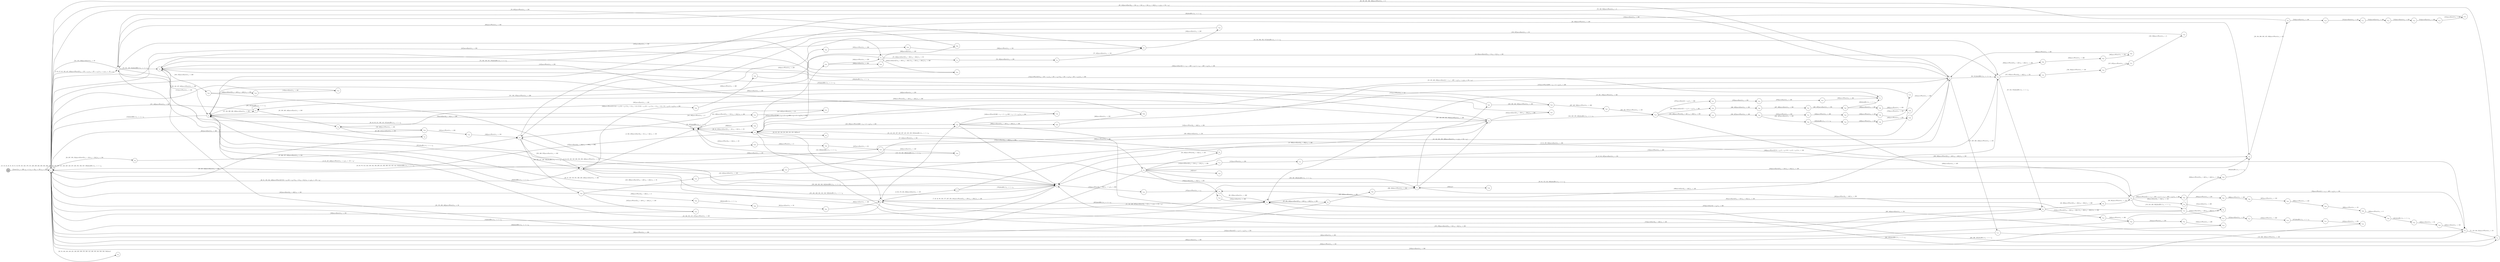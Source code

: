 digraph EFSM{
  graph [rankdir="LR", fontname="Latin Modern Math"];
  node [color="black", fillcolor="white", shape="circle", style="filled", fontname="Latin Modern Math"];
  edge [fontname="Latin Modern Math"];

  s0[fillcolor="gray", label=<s<sub>0</sub>>];
  s1[label=<s<sub>1</sub>>];
  s2[label=<s<sub>2</sub>>];
  s3[label=<s<sub>3</sub>>];
  s4[label=<s<sub>4</sub>>];
  s5[label=<s<sub>5</sub>>];
  s6[label=<s<sub>6</sub>>];
  s7[label=<s<sub>7</sub>>];
  s8[label=<s<sub>8</sub>>];
  s9[label=<s<sub>9</sub>>];
  s10[label=<s<sub>10</sub>>];
  s11[label=<s<sub>11</sub>>];
  s12[label=<s<sub>12</sub>>];
  s17[label=<s<sub>17</sub>>];
  s18[label=<s<sub>18</sub>>];
  s19[label=<s<sub>19</sub>>];
  s26[label=<s<sub>26</sub>>];
  s27[label=<s<sub>27</sub>>];
  s28[label=<s<sub>28</sub>>];
  s29[label=<s<sub>29</sub>>];
  s32[label=<s<sub>32</sub>>];
  s40[label=<s<sub>40</sub>>];
  s47[label=<s<sub>47</sub>>];
  s48[label=<s<sub>48</sub>>];
  s49[label=<s<sub>49</sub>>];
  s55[label=<s<sub>55</sub>>];
  s56[label=<s<sub>56</sub>>];
  s59[label=<s<sub>59</sub>>];
  s60[label=<s<sub>60</sub>>];
  s61[label=<s<sub>61</sub>>];
  s64[label=<s<sub>64</sub>>];
  s67[label=<s<sub>67</sub>>];
  s68[label=<s<sub>68</sub>>];
  s70[label=<s<sub>70</sub>>];
  s71[label=<s<sub>71</sub>>];
  s74[label=<s<sub>74</sub>>];
  s75[label=<s<sub>75</sub>>];
  s76[label=<s<sub>76</sub>>];
  s77[label=<s<sub>77</sub>>];
  s95[label=<s<sub>95</sub>>];
  s97[label=<s<sub>97</sub>>];
  s106[label=<s<sub>106</sub>>];
  s108[label=<s<sub>108</sub>>];
  s109[label=<s<sub>109</sub>>];
  s110[label=<s<sub>110</sub>>];
  s114[label=<s<sub>114</sub>>];
  s115[label=<s<sub>115</sub>>];
  s117[label=<s<sub>117</sub>>];
  s126[label=<s<sub>126</sub>>];
  s146[label=<s<sub>146</sub>>];
  s155[label=<s<sub>155</sub>>];
  s156[label=<s<sub>156</sub>>];
  s157[label=<s<sub>157</sub>>];
  s158[label=<s<sub>158</sub>>];
  s160[label=<s<sub>160</sub>>];
  s164[label=<s<sub>164</sub>>];
  s165[label=<s<sub>165</sub>>];
  s166[label=<s<sub>166</sub>>];
  s167[label=<s<sub>167</sub>>];
  s168[label=<s<sub>168</sub>>];
  s169[label=<s<sub>169</sub>>];
  s170[label=<s<sub>170</sub>>];
  s173[label=<s<sub>173</sub>>];
  s184[label=<s<sub>184</sub>>];
  s190[label=<s<sub>190</sub>>];
  s191[label=<s<sub>191</sub>>];
  s199[label=<s<sub>199</sub>>];
  s205[label=<s<sub>205</sub>>];
  s207[label=<s<sub>207</sub>>];
  s214[label=<s<sub>214</sub>>];
  s215[label=<s<sub>215</sub>>];
  s216[label=<s<sub>216</sub>>];
  s217[label=<s<sub>217</sub>>];
  s218[label=<s<sub>218</sub>>];
  s228[label=<s<sub>228</sub>>];
  s233[label=<s<sub>233</sub>>];
  s245[label=<s<sub>245</sub>>];
  s246[label=<s<sub>246</sub>>];
  s247[label=<s<sub>247</sub>>];
  s248[label=<s<sub>248</sub>>];
  s277[label=<s<sub>277</sub>>];
  s278[label=<s<sub>278</sub>>];
  s279[label=<s<sub>279</sub>>];
  s287[label=<s<sub>287</sub>>];
  s299[label=<s<sub>299</sub>>];
  s300[label=<s<sub>300</sub>>];
  s303[label=<s<sub>303</sub>>];
  s304[label=<s<sub>304</sub>>];
  s305[label=<s<sub>305</sub>>];
  s316[label=<s<sub>316</sub>>];
  s326[label=<s<sub>326</sub>>];
  s332[label=<s<sub>332</sub>>];
  s333[label=<s<sub>333</sub>>];
  s334[label=<s<sub>334</sub>>];
  s335[label=<s<sub>335</sub>>];
  s347[label=<s<sub>347</sub>>];
  s359[label=<s<sub>359</sub>>];
  s360[label=<s<sub>360</sub>>];
  s361[label=<s<sub>361</sub>>];
  s383[label=<s<sub>383</sub>>];
  s389[label=<s<sub>389</sub>>];
  s390[label=<s<sub>390</sub>>];
  s394[label=<s<sub>394</sub>>];
  s395[label=<s<sub>395</sub>>];
  s396[label=<s<sub>396</sub>>];
  s397[label=<s<sub>397</sub>>];
  s398[label=<s<sub>398</sub>>];
  s399[label=<s<sub>399</sub>>];
  s400[label=<s<sub>400</sub>>];
  s401[label=<s<sub>401</sub>>];
  s402[label=<s<sub>402</sub>>];
  s414[label=<s<sub>414</sub>>];
  s415[label=<s<sub>415</sub>>];
  s418[label=<s<sub>418</sub>>];
  s419[label=<s<sub>419</sub>>];
  s421[label=<s<sub>421</sub>>];
  s428[label=<s<sub>428</sub>>];
  s429[label=<s<sub>429</sub>>];
  s430[label=<s<sub>430</sub>>];
  s446[label=<s<sub>446</sub>>];
  s465[label=<s<sub>465</sub>>];
  s466[label=<s<sub>466</sub>>];
  s467[label=<s<sub>467</sub>>];
  s468[label=<s<sub>468</sub>>];
  s474[label=<s<sub>474</sub>>];
  s498[label=<s<sub>498</sub>>];
  s499[label=<s<sub>499</sub>>];
  s510[label=<s<sub>510</sub>>];
  s511[label=<s<sub>511</sub>>];
  s512[label=<s<sub>512</sub>>];
  s513[label=<s<sub>513</sub>>];
  s514[label=<s<sub>514</sub>>];
  s515[label=<s<sub>515</sub>>];
  s519[label=<s<sub>519</sub>>];
  s520[label=<s<sub>520</sub>>];
  s521[label=<s<sub>521</sub>>];
  s522[label=<s<sub>522</sub>>];
  s537[label=<s<sub>537</sub>>];

  s0->s1[label=<<i> [1]start:2/o<sub>1</sub> := 200, o<sub>2</sub> := 3, o<sub>3</sub> := 0&#91;r<sub>3</sub> := 150, r<sub>2</sub> := 250&#93;</i>>];
  s4->s5[label=<<i> [5]moveEast:0&#91;r<sub>3</sub> &gt; 34&#93;/o<sub>1</sub> := 200</i>>];
  s12->s6[label=<<i> [13, 330]moveEast:0&#91;r<sub>2</sub> &gt; 350&#93;/o<sub>1</sub> := 400</i>>];
  s6->s1[label=<<i> [14]shieldHit:1/o<sub>1</sub> := -1 + i<sub>0</sub></i>>];
  s1->s17[label=<<i> [17]moveWest:0&#91;!(!(r<sub>2</sub> &gt; 251 + r<sub>3</sub>&or;r<sub>2</sub> &gt; 251 + r<sub>3</sub>)&or;!(r<sub>2</sub> &gt; 251 + r<sub>3</sub>&or;r<sub>2</sub> &gt; 251 + r<sub>3</sub>))&#93;/o<sub>1</sub> := 350</i>>];
  s27->s28[label=<<i> [28, 193]moveWest:0/o<sub>1</sub> := 100</i>>];
  s10->s40[label=<<i> [40, 85]moveEast:0&#91;!(r<sub>3</sub> &gt; 0&or;r<sub>3</sub> &gt; 0)&#93;/o<sub>1</sub> := 100</i>>];
  s7->s5[label=<<i> [43]shieldHit:1/o<sub>1</sub> := -1 + i<sub>0</sub></i>>];
  s40->s6[label=<<i> [41, 45, 86, 437]moveEast:0/o<sub>1</sub> := 150</i>>];
  s55->s56[label=<<i> [56, 243]moveWest:0&#91;r<sub>3</sub> &gt; 134&#93;/o<sub>1</sub> := 150</i>>];
  s56->s4[label=<<i> [57, 244]moveWest:0/o<sub>1</sub> := 100</i>>];
  s4->s4[label=<<i> [58, 325]shieldHit:1/o<sub>1</sub> := -1 + i<sub>0</sub></i>>];
  s59->s60[label=<<i> [60]moveEast:0&#91;r<sub>3</sub> &gt; 134&#93;/o<sub>1</sub> := 150</i>>];
  s60->s61[label=<<i> [61]moveEast:0/o<sub>1</sub> := 200</i>>];
  s61->s1[label=<<i> [62]moveEast:0/o<sub>1</sub> := 250</i>>];
  s1->s9[label=<<i> [65, 124]moveEast:0&#91;r<sub>3</sub> &gt; 134, r<sub>3</sub> &gt; 134, r<sub>3</sub> &gt; 134, r<sub>3</sub> &gt; 134&#93;/o<sub>1</sub> := r<sub>2</sub>&#91;r<sub>2</sub> := 50 + r<sub>2</sub>&#93;</i>>];
  s9->s40[label=<<i> [66, 311]shieldHit:1/o<sub>1</sub> := -1 + i<sub>0</sub></i>>];
  s67->s68[label=<<i> [68, 380]moveWest:0&#91;!(r<sub>2</sub> &gt; 304&or;r<sub>2</sub> &gt; 304)&#93;/o<sub>1</sub> := 200</i>>];
  s68->s59[label=<<i> [69, 381]moveWest:0/o<sub>1</sub> := 150</i>>];
  s59->s70[label=<<i> [70]moveWest:0&#91;-1 &times; r<sub>3</sub> &gt; -493 + r<sub>2</sub>&#93;/o<sub>1</sub> := 100</i>>];
  s74->s75[label=<<i> [75, 103]moveEast:0&#91;!(r<sub>2</sub> &gt; 304&or;r<sub>2</sub> &gt; 304)&#93;/o<sub>1</sub> := 50</i>>];
  s75->s76[label=<<i> [76, 104]moveEast:0/o<sub>1</sub> := 100</i>>];
  s76->s77[label=<<i> [77, 105]moveEast:0/o<sub>1</sub> := 150</i>>];
  s77->s1[label=<<i> [78, 337]moveWest:0/o<sub>1</sub> := 100</i>>];
  s4->s10[label=<<i> [39, 84, 452]moveEast:0&#91;!(r<sub>3</sub> &gt; 34&or;r<sub>3</sub> &gt; 34)&#93;/o<sub>1</sub> := 50</i>>];
  s6->s7[label=<<i> [7, 22, 42, 89, 150, 177, 237, 253, 481]moveWest:0&#91;!(r<sub>3</sub> &gt; 250&or;r<sub>3</sub> &gt; 250)&#93;/o<sub>1</sub> := 100</i>>];
  s8->s9[label=<<i> [9, 91, 255, 364]moveEast:0/o<sub>1</sub> := 200</i>>];
  s9->s2[label=<<i> [92]alienHit:1/o<sub>1</sub> := 1 + i<sub>0</sub></i>>];
  s2->s4[label=<<i> [38, 83, 93, 211, 392, 413, 451]alienHit:1/o<sub>1</sub> := 1 + i<sub>0</sub></i>>];
  s59->s95[label=<<i> [95]moveEast:0&#91;!(r<sub>3</sub> &gt; 134&or;r<sub>3</sub> &gt; 134)&#93;/o<sub>1</sub> := 250</i>>];
  s95->s18[label=<<i> [96, 476]moveEast:0/o<sub>1</sub> := 300</i>>];
  s97->s1[label=<<i> [98]moveWest:0/o<sub>1</sub> := 300</i>>];
  s77->s106[label=<<i> [106]moveEast:0/o<sub>1</sub> := 200</i>>];
  s106->s19[label=<<i> [107]moveEast:0/o<sub>1</sub> := 250</i>>];
  s19->s108[label=<<i> [108, 472]moveEast:0/o<sub>1</sub> := 300</i>>];
  s108->s109[label=<<i> [109]moveEast:0&#91;!(r<sub>2</sub> &gt; 448&or;r<sub>2</sub> &gt; 448)&#93;/o<sub>1</sub> := 350</i>>];
  s109->s110[label=<<i> [110]moveEast:0/o<sub>1</sub> := 400</i>>];
  s110->s1[label=<<i> [111]moveWest:0/o<sub>1</sub> := 350</i>>];
  s55->s114[label=<<i> [114]moveWest:0&#91;!(r<sub>3</sub> &gt; 134&or;r<sub>3</sub> &gt; 134)&#93;/o<sub>1</sub> := 300</i>>];
  s114->s115[label=<<i> [115]moveWest:0/o<sub>1</sub> := 250</i>>];
  s115->s9[label=<<i> [116]moveWest:0/o<sub>1</sub> := 200</i>>];
  s71->s2[label=<<i> [72, 120, 532]moveWest:0/o<sub>1</sub> := 0</i>>];
  s10->s126[label=<<i> [126, 294]moveWest:0&#91;899 &gt; r<sub>3</sub> + 2 &times; r<sub>2</sub>&#93;/o<sub>1</sub> := 250</i>>];
  s126->s9[label=<<i> [127]moveWest:0&#91;899 &gt; r<sub>3</sub> + 2 &times; r<sub>2</sub>&#93;/o<sub>1</sub> := 200</i>>];
  s9->s2[label=<<i> [128]moveEast:0&#91;!(-1 &times; r<sub>3</sub> &gt; -493 + r<sub>2</sub>&or;-1 &times; r<sub>3</sub> &gt; -493 + r<sub>2</sub>)&#93;/o<sub>1</sub> := 250</i>>];
  s2->s19[label=<<i> [73, 101, 129, 314]shieldHit:1/o<sub>1</sub> := -1 + i<sub>0</sub></i>>];
  s5->s1[label=<<i> [134]shieldHit:1/o<sub>1</sub> := -1 + i<sub>0</sub></i>>];
  s1->s2[label=<<i> [2, 34, 37, 82, 136, 447, 450]moveWest:0&#91;!(r<sub>2</sub> &gt; 251 + r<sub>3</sub>&or;r<sub>2</sub> &gt; 251 + r<sub>3</sub>)&#93;/o<sub>1</sub> := r<sub>3</sub>&#91;r<sub>3</sub> := -50 + r<sub>3</sub>&#93;</i>>];
  s3->s1[label=<<i> [36, 81, 138, 344, 449]moveWest:0&#91;!(!(52 &gt; r<sub>3</sub>&or;52 &gt; r<sub>3</sub>)&or;!(r<sub>3</sub> &gt; 0&or;r<sub>3</sub> &gt; 0))&#93;/o<sub>1</sub> := r<sub>3</sub>&#91;r<sub>3</sub> := -50 + r<sub>3</sub>&#93;</i>>];
  s12->s10[label=<<i> [143]moveWest:0&#91;r<sub>2</sub> &gt; 448&#93;/o<sub>1</sub> := 350</i>>];
  s10->s7[label=<<i> [144, 200]shieldHit:1/o<sub>1</sub> := -1 + i<sub>0</sub></i>>];
  s126->s146[label=<<i> [146]moveWest:0&#91;!(899 &gt; r<sub>3</sub> + 2 &times; r<sub>2</sub>&or;899 &gt; r<sub>3</sub> + 2 &times; r<sub>2</sub>)&#93;/o<sub>1</sub> := 300</i>>];
  s146->s19[label=<<i> [147]moveWest:0/o<sub>1</sub> := 250</i>>];
  s19->s5[label=<<i> [20, 148, 187, 235]moveWest:0/o<sub>1</sub> := 200</i>>];
  s7->s126[label=<<i> [145, 151, 201, 298]alienHit:1/o<sub>1</sub> := 1 + i<sub>0</sub></i>>];
  s126->s6[label=<<i> [152]moveEast:0&#91;r<sub>2</sub> &gt; 448&#93;/o<sub>1</sub> := 150</i>>];
  s40->s155[label=<<i> [155, 353]moveWest:0&#91;r<sub>2</sub> &gt; 448&#93;/o<sub>1</sub> := 150</i>>];
  s155->s156[label=<<i> [156, 354]moveWest:0/o<sub>1</sub> := 100</i>>];
  s156->s157[label=<<i> [157, 355]moveWest:0/o<sub>1</sub> := 50</i>>];
  s157->s158[label=<<i> [158, 356]moveWest:0/o<sub>1</sub> := 0</i>>];
  s158->s27[label=<<i> [159, 357]moveEast:0/o<sub>1</sub> := 50</i>>];
  s160->s1[label=<<i> [161]moveEast:0&#91;r<sub>2</sub> &gt; 448&#93;/o<sub>1</sub> := 100</i>>];
  s164->s165[label=<<i> [165, 226]moveWest:0&#91;r<sub>2</sub> &gt; 448, r<sub>2</sub> &gt; 448&#93;/o<sub>1</sub> := 350</i>>];
  s165->s166[label=<<i> [166, 227]moveWest:0/o<sub>1</sub> := 300</i>>];
  s166->s167[label=<<i> [167]moveWest:0/o<sub>1</sub> := 250</i>>];
  s167->s168[label=<<i> [168]moveWest:0/o<sub>1</sub> := 200</i>>];
  s168->s169[label=<<i> [169]moveWest:0/o<sub>1</sub> := 150</i>>];
  s169->s170[label=<<i> [170]moveWest:0/o<sub>1</sub> := 100</i>>];
  s170->s4[label=<<i> [171]moveWest:0/o<sub>1</sub> := 50</i>>];
  s173->s7[label=<<i> [174]moveEast:0&#91;r<sub>2</sub> &gt; 448&#93;/o<sub>1</sub> := 100</i>>];
  s7->s8[label=<<i> [8, 90, 175, 254, 363]moveEast:0/o<sub>1</sub> := 150</i>>];
  s8->s6[label=<<i> [176]alienHit:1/o<sub>1</sub> := 1 + i<sub>0</sub></i>>];
  s7->s1[label=<<i> [23, 178, 238, 482]moveWest:0/o<sub>1</sub> := 50</i>>];
  s55->s184[label=<<i> [184]moveEast:0&#91;r<sub>3</sub> &gt; 134&#93;/o<sub>1</sub> := 250</i>>];
  s184->s18[label=<<i> [185]moveEast:0/o<sub>1</sub> := 300</i>>];
  s48->s190[label=<<i> [190, 260]moveWest:0/o<sub>1</sub> := 250</i>>];
  s190->s191[label=<<i> [191]moveWest:0/o<sub>1</sub> := 200</i>>];
  s191->s27[label=<<i> [192]moveWest:0/o<sub>1</sub> := 150</i>>];
  s11->s199[label=<<i> [199]win:0</i>>];
  s126->s71[label=<<i> [202, 295]shieldHit:1/o<sub>1</sub> := -1 + i<sub>0</sub></i>>];
  s97->s205[label=<<i> [205, 283]moveEast:0/o<sub>1</sub> := 400</i>>];
  s205->s11[label=<<i> [206, 284]moveWest:0/o<sub>1</sub> := 350</i>>];
  s207->s1[label=<<i> [208]moveEast:0/o<sub>1</sub> := 350</i>>];
  s173->s214[label=<<i> [214]moveEast:0&#91;!(r<sub>2</sub> &gt; 448&or;r<sub>2</sub> &gt; 448)&#93;/o<sub>1</sub> := 200</i>>];
  s214->s215[label=<<i> [215]moveEast:0/o<sub>1</sub> := 250</i>>];
  s215->s216[label=<<i> [216]moveWest:0/o<sub>1</sub> := 200</i>>];
  s216->s217[label=<<i> [217]alienHit:1/o<sub>1</sub> := 1 + i<sub>0</sub></i>>];
  s217->s218[label=<<i> [218]moveEast:0/o<sub>1</sub> := 250</i>>];
  s218->s1[label=<<i> [219]moveEast:0/o<sub>1</sub> := 300</i>>];
  s9->s10[label=<<i> [10, 125, 222, 256]moveEast:0&#91;-1 &times; r<sub>3</sub> &gt; -493 + r<sub>2</sub>&#93;/o<sub>1</sub> := r<sub>2</sub>&#91;r<sub>2</sub> := 50 + r<sub>2</sub>&#93;</i>>];
  s10->s11[label=<<i> [11, 141, 223, 257]moveEast:0&#91;r<sub>3</sub> &gt; 0&#93;/o<sub>1</sub> := r<sub>2</sub>&#91;r<sub>2</sub> := 50 + r<sub>2</sub>&#93;</i>>];
  s166->s228[label=<<i> [228, 427]moveEast:0/o<sub>1</sub> := 350</i>>];
  s228->s59[label=<<i> [229]moveEast:0/o<sub>1</sub> := 400</i>>];
  s173->s11[label=<<i> [231]moveWest:0&#91;r<sub>2</sub> &gt; 448&#93;/o<sub>1</sub> := 350</i>>];
  s11->s207[label=<<i> [207, 232, 285, 461, 504]moveWest:0/o<sub>1</sub> := 300</i>>];
  s233->s19[label=<<i> [234]alienHit:1/o<sub>1</sub> := 1 + i<sub>0</sub></i>>];
  s4->s245[label=<<i> [245]moveWest:0&#91;r<sub>3</sub> &gt; 134&#93;/o<sub>1</sub> := 50</i>>];
  s245->s246[label=<<i> [246]moveWest:0/o<sub>1</sub> := 0</i>>];
  s246->s247[label=<<i> [247]moveEast:0/o<sub>1</sub> := 50</i>>];
  s247->s248[label=<<i> [248]moveEast:0/o<sub>1</sub> := 100</i>>];
  s248->s27[label=<<i> [249]moveEast:0/o<sub>1</sub> := 150</i>>];
  s3->s5[label=<<i> [251]alienHit:1/o<sub>1</sub> := 1 + i<sub>0</sub></i>>];
  s12->s48[label=<<i> [259]moveWest:0&#91;!(r<sub>2</sub> &gt; 448&or;r<sub>2</sub> &gt; 448)&#93;/o<sub>1</sub> := 300</i>>];
  s190->s1[label=<<i> [261]moveEast:0/o<sub>1</sub> := 300</i>>];
  s3->s67[label=<<i> [272, 379]moveEast:0&#91;!(r<sub>3</sub> &gt; 34&or;r<sub>3</sub> &gt; 34)&#93;/o<sub>1</sub> := 250</i>>];
  s67->s18[label=<<i> [273]moveEast:0&#91;1 &gt; r<sub>3</sub>&#93;/o<sub>1</sub> := 300</i>>];
  s18->s19[label=<<i> [19, 186, 274, 471, 477]moveWest:0/o<sub>1</sub> := 250</i>>];
  s19->s12[label=<<i> [275]shieldHit:1/o<sub>1</sub> := -1 + i<sub>0</sub></i>>];
  s164->s277[label=<<i> [277]moveEast:0&#91;1 &gt; r<sub>3</sub>&#93;/o<sub>1</sub> := 300</i>>];
  s277->s278[label=<<i> [278]moveEast:0/o<sub>1</sub> := 350</i>>];
  s278->s279[label=<<i> [279]moveEast:0/o<sub>1</sub> := 400</i>>];
  s279->s17[label=<<i> [280]moveWest:0/o<sub>1</sub> := 350</i>>];
  s17->s18[label=<<i> [18, 281, 470]moveWest:0/o<sub>1</sub> := 300</i>>];
  s18->s97[label=<<i> [97, 204, 282]moveEast:0&#91;!(r<sub>2</sub> &gt; 448&or;r<sub>2</sub> &gt; 448)&#93;/o<sub>1</sub> := 350</i>>];
  s233->s287[label=<<i> [287, 463, 506]moveWest:0/o<sub>1</sub> := 200</i>>];
  s164->s28[label=<<i> [289, 508]moveWest:0&#91;!(r<sub>2</sub> &gt; 448&or;r<sub>2</sub> &gt; 448)&#93;/o<sub>1</sub> := 100</i>>];
  s71->s18[label=<<i> [203, 296, 435]alienHit:1/o<sub>1</sub> := 1 + i<sub>0</sub></i>>];
  s18->s7[label=<<i> [297]shieldHit:1/o<sub>1</sub> := -1 + i<sub>0</sub></i>>];
  s126->s299[label=<<i> [299]moveEast:0&#91;!(r<sub>2</sub> &gt; 448&or;r<sub>2</sub> &gt; 448)&#93;/o<sub>1</sub> := 300</i>>];
  s299->s300[label=<<i> [300]moveEast:0/o<sub>1</sub> := 350</i>>];
  s300->s5[label=<<i> [301]moveEast:0/o<sub>1</sub> := 400</i>>];
  s5->s40[label=<<i> [44, 154, 302, 352, 517]alienHit:1/o<sub>1</sub> := 1 + i<sub>0</sub></i>>];
  s40->s303[label=<<i> [303]moveWest:0&#91;!(r<sub>2</sub> &gt; 448&or;r<sub>2</sub> &gt; 448)&#93;/o<sub>1</sub> := 350</i>>];
  s303->s304[label=<<i> [304]moveWest:0/o<sub>1</sub> := 300</i>>];
  s304->s305[label=<<i> [305]moveWest:0/o<sub>1</sub> := 250</i>>];
  s305->s9[label=<<i> [306]moveWest:0/o<sub>1</sub> := 200</i>>];
  s9->s117[label=<<i> [117, 307, 365, 432]moveWest:0/o<sub>1</sub> := 150</i>>];
  s117->s1[label=<<i> [308]moveEast:0/o<sub>1</sub> := 200</i>>];
  s10->s64[label=<<i> [64, 80, 123, 140, 210, 293, 310, 319, 346]lose:0</i>>];
  s40->s67[label=<<i> [67, 312, 518]alienHit:1/o<sub>1</sub> := 1 + i<sub>0</sub></i>>];
  s67->s2[label=<<i> [313]moveEast:0&#91;!(1 &gt; r<sub>3</sub>&or;1 &gt; r<sub>3</sub>)&#93;/o<sub>1</sub> := 250</i>>];
  s19->s74[label=<<i> [74, 102, 130, 315, 478]alienHit:1/o<sub>1</sub> := 1 + i<sub>0</sub></i>>];
  s74->s316[label=<<i> [316]moveEast:0&#91;!(!(r<sub>2</sub> &gt; 304&or;r<sub>2</sub> &gt; 304)&or;!(r<sub>2</sub> &gt; 304&or;r<sub>2</sub> &gt; 304))&#93;/o<sub>1</sub> := 300</i>>];
  s316->s1[label=<<i> [317]moveEast:0/o<sub>1</sub> := 350</i>>];
  s4->s326[label=<<i> [326]lose:0</i>>];
  s11->s12[label=<<i> [12, 142, 224, 258, 329]moveEast:0/o<sub>1</sub> := r<sub>2</sub>&#91;r<sub>2</sub> := 50 + r<sub>2</sub>&#93;</i>>];
  s3->s332[label=<<i> [332]moveWest:0&#91;!(!(!(52 &gt; r<sub>3</sub>&or;52 &gt; r<sub>3</sub>)&or;!(r<sub>3</sub> &gt; 0&or;r<sub>3</sub> &gt; 0))&or;!(!(52 &gt; r<sub>3</sub>&or;52 &gt; r<sub>3</sub>)&or;!(r<sub>3</sub> &gt; 0&or;r<sub>3</sub> &gt; 0))), !(0 &gt; r<sub>3</sub>&or;0 &gt; r<sub>3</sub>)&#93;/o<sub>1</sub> := 350</i>>];
  s332->s333[label=<<i> [333]moveWest:0/o<sub>1</sub> := 300</i>>];
  s333->s334[label=<<i> [334]moveWest:0/o<sub>1</sub> := 250</i>>];
  s334->s335[label=<<i> [335]moveWest:0/o<sub>1</sub> := 200</i>>];
  s335->s77[label=<<i> [336]moveWest:0/o<sub>1</sub> := 150</i>>];
  s3->s6[label=<<i> [270, 320, 322, 340, 342]shieldHit:1/o<sub>1</sub> := -1 + i<sub>0</sub></i>>];
  s10->s347[label=<<i> [347]moveWest:0&#91;!(899 &gt; r<sub>3</sub> + 2 &times; r<sub>2</sub>&or;899 &gt; r<sub>3</sub> + 2 &times; r<sub>2</sub>)&#93;/o<sub>1</sub> := 300</i>>];
  s347->s74[label=<<i> [348]moveWest:0/o<sub>1</sub> := 250</i>>];
  s160->s359[label=<<i> [359]moveWest:0&#91;r<sub>2</sub> &gt; 448&#93;/o<sub>1</sub> := 0</i>>];
  s359->s360[label=<<i> [360]alienHit:1/o<sub>1</sub> := 1 + i<sub>0</sub></i>>];
  s360->s361[label=<<i> [361]moveEast:0/o<sub>1</sub> := 50</i>>];
  s361->s7[label=<<i> [362]moveEast:0/o<sub>1</sub> := 100</i>>];
  s117->s70[label=<<i> [118, 366, 433]moveWest:0/o<sub>1</sub> := 100</i>>];
  s70->s6[label=<<i> [367, 404]moveEast:0/o<sub>1</sub> := 150</i>>];
  s47->s47[label=<<i> [370, 407]alienHit:1/o<sub>1</sub> := 1 + i<sub>0</sub></i>>];
  s47->s1[label=<<i> [371, 423]moveWest:0/o<sub>1</sub> := 200</i>>];
  s2->s1[label=<<i> [121, 374, 533]moveEast:0/o<sub>1</sub> := 50</i>>];
  s1->s26[label=<<i> [26, 267, 376, 534]moveEast:0&#91;!(r<sub>3</sub> &gt; 134&or;r<sub>3</sub> &gt; 134)&#93;/o<sub>1</sub> := 100</i>>];
  s26->s27[label=<<i> [27, 268, 377, 535]moveEast:0/o<sub>1</sub> := 150</i>>];
  s27->s3[label=<<i> [250, 269, 378]moveEast:0/o<sub>1</sub> := 200</i>>];
  s59->s173[label=<<i> [173, 213, 230, 382]alienHit:1/o<sub>1</sub> := 1 + i<sub>0</sub></i>>];
  s173->s383[label=<<i> [383]moveWest:0&#91;!(r<sub>2</sub> &gt; 448&or;r<sub>2</sub> &gt; 448)&#93;/o<sub>1</sub> := 100</i>>];
  s383->s28[label=<<i> [384]alienHit:1/o<sub>1</sub> := 1 + i<sub>0</sub></i>>];
  s28->s29[label=<<i> [29, 194, 290, 385, 455, 509]moveWest:0/o<sub>1</sub> := 50</i>>];
  s29->s1[label=<<i> [30, 195, 291, 386, 456]moveWest:0/o<sub>1</sub> := 0</i>>];
  s347->s389[label=<<i> [389]moveEast:0/o<sub>1</sub> := 350</i>>];
  s389->s390[label=<<i> [390]moveEast:0/o<sub>1</sub> := 400</i>>];
  s390->s2[label=<<i> [391]moveWest:0/o<sub>1</sub> := 350</i>>];
  s4->s59[label=<<i> [59, 94, 172, 212, 393]alienHit:1/o<sub>1</sub> := 1 + i<sub>0</sub></i>>];
  s59->s394[label=<<i> [394]moveWest:0&#91;!(-1 &times; r<sub>3</sub> &gt; -493 + r<sub>2</sub>&or;-1 &times; r<sub>3</sub> &gt; -493 + r<sub>2</sub>)&#93;/o<sub>1</sub> := 300</i>>];
  s394->s395[label=<<i> [395]moveWest:0/o<sub>1</sub> := 250</i>>];
  s395->s396[label=<<i> [396]moveWest:0/o<sub>1</sub> := 200</i>>];
  s396->s397[label=<<i> [397]moveWest:0/o<sub>1</sub> := 150</i>>];
  s397->s398[label=<<i> [398]moveWest:0/o<sub>1</sub> := 100</i>>];
  s398->s399[label=<<i> [399]moveWest:0/o<sub>1</sub> := 50</i>>];
  s399->s400[label=<<i> [400]moveWest:0/o<sub>1</sub> := 0</i>>];
  s400->s401[label=<<i> [401]alienHit:1/o<sub>1</sub> := 1 + i<sub>0</sub></i>>];
  s401->s402[label=<<i> [402]moveEast:0/o<sub>1</sub> := 50</i>>];
  s402->s70[label=<<i> [403]moveEast:0/o<sub>1</sub> := 100</i>>];
  s6->s5[label=<<i> [46, 87, 133, 153, 351, 368, 405, 438]moveEast:0/o<sub>1</sub> := 200</i>>];
  s5->s47[label=<<i> [47, 188, 369, 406, 439]moveEast:0/o<sub>1</sub> := 250</i>>];
  s4->s414[label=<<i> [414, 486]moveWest:0&#91;!(r<sub>3</sub> &gt; 134&or;r<sub>3</sub> &gt; 134)&#93;/o<sub>1</sub> := 100</i>>];
  s414->s415[label=<<i> [415, 487]moveWest:0/o<sub>1</sub> := 50</i>>];
  s415->s27[label=<<i> [416, 488]moveWest:0/o<sub>1</sub> := 0</i>>];
  s160->s418[label=<<i> [418, 490]moveEast:0&#91;!(r<sub>2</sub> &gt; 448&or;r<sub>2</sub> &gt; 448)&#93;/o<sub>1</sub> := 50</i>>];
  s418->s419[label=<<i> [419, 491]moveEast:0/o<sub>1</sub> := 100</i>>];
  s419->s12[label=<<i> [420, 492]moveEast:0/o<sub>1</sub> := 150</i>>];
  s12->s421[label=<<i> [421]moveEast:0&#91;!(r<sub>2</sub> &gt; 350&or;r<sub>2</sub> &gt; 350)&#93;/o<sub>1</sub> := 200</i>>];
  s421->s47[label=<<i> [422]moveEast:0/o<sub>1</sub> := 250</i>>];
  s228->s428[label=<<i> [428]alienHit:1/o<sub>1</sub> := 1 + i<sub>0</sub></i>>];
  s428->s429[label=<<i> [429]moveWest:0/o<sub>1</sub> := 300</i>>];
  s429->s430[label=<<i> [430]moveWest:0/o<sub>1</sub> := 250</i>>];
  s430->s9[label=<<i> [431]moveWest:0/o<sub>1</sub> := 200</i>>];
  s70->s71[label=<<i> [71, 119, 434, 531]moveWest:0/o<sub>1</sub> := 50</i>>];
  s18->s40[label=<<i> [436]moveEast:0&#91;r<sub>2</sub> &gt; 448&#93;/o<sub>1</sub> := 100</i>>];
  s47->s48[label=<<i> [48, 189, 408, 440]moveEast:0/o<sub>1</sub> := 300</i>>];
  s48->s49[label=<<i> [49, 409, 441]moveEast:0/o<sub>1</sub> := 350</i>>];
  s49->s1[label=<<i> [50, 410, 442]moveEast:0/o<sub>1</sub> := 400</i>>];
  s1->s10[label=<<i> [54, 63, 79, 112, 122, 139, 182, 196, 209, 241, 292, 309, 318, 345, 444, 524]shieldHit:1/o<sub>1</sub> := -1 + i<sub>0</sub></i>>];
  s55->s446[label=<<i> [446]win:0</i>>];
  s2->s3[label=<<i> [3, 35, 137, 448]moveWest:0/o<sub>1</sub> := r<sub>3</sub>&#91;r<sub>3</sub> := -50 + r<sub>3</sub>&#93;</i>>];
  s55->s28[label=<<i> [454]moveEast:0&#91;!(r<sub>3</sub> &gt; 134&or;r<sub>3</sub> &gt; 134)&#93;/o<sub>1</sub> := 100</i>>];
  s55->s11[label=<<i> [198, 328, 460]alienHit:1/o<sub>1</sub> := 1 + i<sub>0</sub></i>>];
  s164->s465[label=<<i> [465, 494]moveEast:0&#91;!(1 &gt; r<sub>3</sub>&or;1 &gt; r<sub>3</sub>)&#93;/o<sub>1</sub> := 200</i>>];
  s465->s466[label=<<i> [466, 495]moveEast:0/o<sub>1</sub> := 250</i>>];
  s466->s467[label=<<i> [467, 496]moveEast:0/o<sub>1</sub> := 300</i>>];
  s467->s468[label=<<i> [468, 497]moveEast:0/o<sub>1</sub> := 350</i>>];
  s468->s17[label=<<i> [469]alienHit:1/o<sub>1</sub> := 1 + i<sub>0</sub></i>>];
  s108->s6[label=<<i> [473]moveEast:0&#91;r<sub>2</sub> &gt; 448&#93;/o<sub>1</sub> := 350&#91;r<sub>3</sub> := 300&#93;</i>>];
  s6->s474[label=<<i> [474]moveWest:0&#91;r<sub>3</sub> &gt; 250&#93;/o<sub>1</sub> := r<sub>3</sub>&#91;r<sub>3</sub> := 250&#93;</i>>];
  s474->s95[label=<<i> [475]moveWest:0/o<sub>1</sub> := r<sub>3</sub></i>>];
  s74->s5[label=<<i> [131, 349, 479]moveWest:0/o<sub>1</sub> := 200</i>>];
  s5->s6[label=<<i> [6, 21, 88, 132, 149, 236, 252, 350, 480]moveWest:0/o<sub>1</sub> := 150</i>>];
  s3->s4[label=<<i> [4, 324, 485]moveEast:0&#91;r<sub>3</sub> &gt; 34, r<sub>3</sub> &gt; 34&#93;/o<sub>1</sub> := 150</i>>];
  s12->s164[label=<<i> [164, 225, 276, 493]alienHit:1/o<sub>1</sub> := 1 + i<sub>0</sub></i>>];
  s468->s498[label=<<i> [498]moveEast:0/o<sub>1</sub> := 400</i>>];
  s498->s499[label=<<i> [499]moveWest:0/o<sub>1</sub> := 350</i>>];
  s499->s1[label=<<i> [500]moveWest:0/o<sub>1</sub> := 300</i>>];
  s207->s233[label=<<i> [233, 286, 462, 505]moveWest:0/o<sub>1</sub> := 250</i>>];
  s287->s164[label=<<i> [288, 464, 507]moveWest:0/o<sub>1</sub> := 150</i>>];
  s29->s510[label=<<i> [510]moveEast:0/o<sub>1</sub> := 100</i>>];
  s510->s511[label=<<i> [511]moveEast:0/o<sub>1</sub> := 150</i>>];
  s511->s512[label=<<i> [512]moveEast:0/o<sub>1</sub> := 200</i>>];
  s512->s513[label=<<i> [513]moveEast:0/o<sub>1</sub> := 250</i>>];
  s513->s514[label=<<i> [514]moveEast:0/o<sub>1</sub> := 300</i>>];
  s514->s515[label=<<i> [515]moveEast:0/o<sub>1</sub> := 350</i>>];
  s515->s5[label=<<i> [516]moveEast:0/o<sub>1</sub> := 400</i>>];
  s67->s519[label=<<i> [519]moveWest:0&#91;!(!(r<sub>2</sub> &gt; 304&or;r<sub>2</sub> &gt; 304)&or;!(r<sub>2</sub> &gt; 304&or;r<sub>2</sub> &gt; 304))&#93;/o<sub>1</sub> := 350</i>>];
  s519->s520[label=<<i> [520]moveWest:0/o<sub>1</sub> := 300</i>>];
  s520->s521[label=<<i> [521]moveWest:0/o<sub>1</sub> := 250</i>>];
  s521->s522[label=<<i> [522]moveWest:0/o<sub>1</sub> := 200</i>>];
  s522->s1[label=<<i> [523]moveWest:0/o<sub>1</sub> := 150</i>>];
  s10->s55[label=<<i> [55, 113, 183, 197, 242, 327, 445, 453, 459, 525]alienHit:1/o<sub>1</sub> := 1 + i<sub>0</sub></i>>];
  s55->s1[label=<<i> [526]shieldHit:1/o<sub>1</sub> := -1 + i<sub>0</sub></i>>];
  s1->s1[label=<<i> [15, 16, 24, 25, 31, 33, 51, 52, 99, 135, 162, 179, 181, 220, 239, 262, 263, 264, 266, 338, 372, 375, 387, 411, 424, 425, 443, 457, 483, 501, 502, 527, 539]alienHit:1/o<sub>1</sub> := 1 + i<sub>0</sub></i>>];
  s1->s32[label=<<i> [32, 53, 100, 163, 180, 221, 240, 265, 339, 373, 388, 412, 426, 458, 484, 503, 528, 540]win:0</i>>];
  s6->s3[label=<<i> [271, 321, 323, 331, 341, 343, 529]alienHit:1/o<sub>1</sub> := 1 + i<sub>0</sub></i>>];
  s3->s70[label=<<i> [530]moveWest:0&#91;!(!(0 &gt; r<sub>3</sub>&or;0 &gt; r<sub>3</sub>)&or;!(0 &gt; r<sub>3</sub>&or;0 &gt; r<sub>3</sub>))&#93;/o<sub>1</sub> := 100</i>>];
  s27->s160[label=<<i> [160, 358, 417, 489, 536]alienHit:1/o<sub>1</sub> := 1 + i<sub>0</sub></i>>];
  s160->s537[label=<<i> [537]moveWest:0&#91;!(r<sub>2</sub> &gt; 448&or;r<sub>2</sub> &gt; 448)&#93;/o<sub>1</sub> := 100</i>>];
  s537->s1[label=<<i> [538]moveEast:0/o<sub>1</sub> := 150</i>>];
}